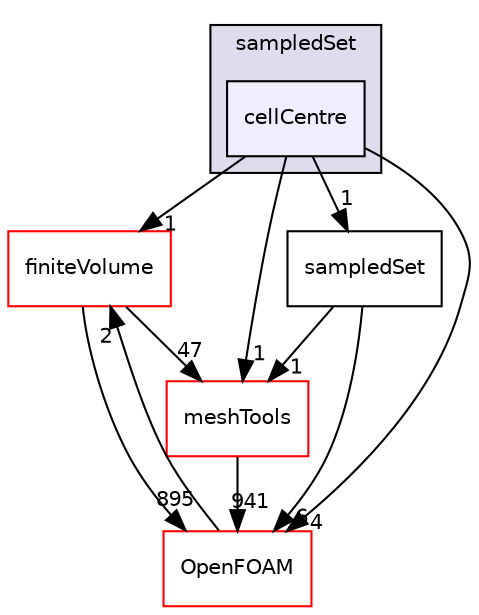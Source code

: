 digraph "src/sampling/sampledSet/cellCentre" {
  bgcolor=transparent;
  compound=true
  node [ fontsize="10", fontname="Helvetica"];
  edge [ labelfontsize="10", labelfontname="Helvetica"];
  subgraph clusterdir_8b5e667856203d1590a744034ba627a3 {
    graph [ bgcolor="#ddddee", pencolor="black", label="sampledSet" fontname="Helvetica", fontsize="10", URL="dir_8b5e667856203d1590a744034ba627a3.html"]
  dir_432e18c9fe5102880738177e2c4abd7e [shape=box, label="cellCentre", style="filled", fillcolor="#eeeeff", pencolor="black", URL="dir_432e18c9fe5102880738177e2c4abd7e.html"];
  }
  dir_9bd15774b555cf7259a6fa18f99fe99b [shape=box label="finiteVolume" color="red" URL="dir_9bd15774b555cf7259a6fa18f99fe99b.html"];
  dir_ae30ad0bef50cf391b24c614251bb9fd [shape=box label="meshTools" color="red" URL="dir_ae30ad0bef50cf391b24c614251bb9fd.html"];
  dir_548bfa904a2e5ae4da728d756cdd2146 [shape=box label="sampledSet" URL="dir_548bfa904a2e5ae4da728d756cdd2146.html"];
  dir_c5473ff19b20e6ec4dfe5c310b3778a8 [shape=box label="OpenFOAM" color="red" URL="dir_c5473ff19b20e6ec4dfe5c310b3778a8.html"];
  dir_9bd15774b555cf7259a6fa18f99fe99b->dir_ae30ad0bef50cf391b24c614251bb9fd [headlabel="47", labeldistance=1.5 headhref="dir_000814_001949.html"];
  dir_9bd15774b555cf7259a6fa18f99fe99b->dir_c5473ff19b20e6ec4dfe5c310b3778a8 [headlabel="895", labeldistance=1.5 headhref="dir_000814_002151.html"];
  dir_ae30ad0bef50cf391b24c614251bb9fd->dir_c5473ff19b20e6ec4dfe5c310b3778a8 [headlabel="941", labeldistance=1.5 headhref="dir_001949_002151.html"];
  dir_548bfa904a2e5ae4da728d756cdd2146->dir_ae30ad0bef50cf391b24c614251bb9fd [headlabel="1", labeldistance=1.5 headhref="dir_003573_001949.html"];
  dir_548bfa904a2e5ae4da728d756cdd2146->dir_c5473ff19b20e6ec4dfe5c310b3778a8 [headlabel="6", labeldistance=1.5 headhref="dir_003573_002151.html"];
  dir_432e18c9fe5102880738177e2c4abd7e->dir_9bd15774b555cf7259a6fa18f99fe99b [headlabel="1", labeldistance=1.5 headhref="dir_003563_000814.html"];
  dir_432e18c9fe5102880738177e2c4abd7e->dir_ae30ad0bef50cf391b24c614251bb9fd [headlabel="1", labeldistance=1.5 headhref="dir_003563_001949.html"];
  dir_432e18c9fe5102880738177e2c4abd7e->dir_548bfa904a2e5ae4da728d756cdd2146 [headlabel="1", labeldistance=1.5 headhref="dir_003563_003573.html"];
  dir_432e18c9fe5102880738177e2c4abd7e->dir_c5473ff19b20e6ec4dfe5c310b3778a8 [headlabel="4", labeldistance=1.5 headhref="dir_003563_002151.html"];
  dir_c5473ff19b20e6ec4dfe5c310b3778a8->dir_9bd15774b555cf7259a6fa18f99fe99b [headlabel="2", labeldistance=1.5 headhref="dir_002151_000814.html"];
}
